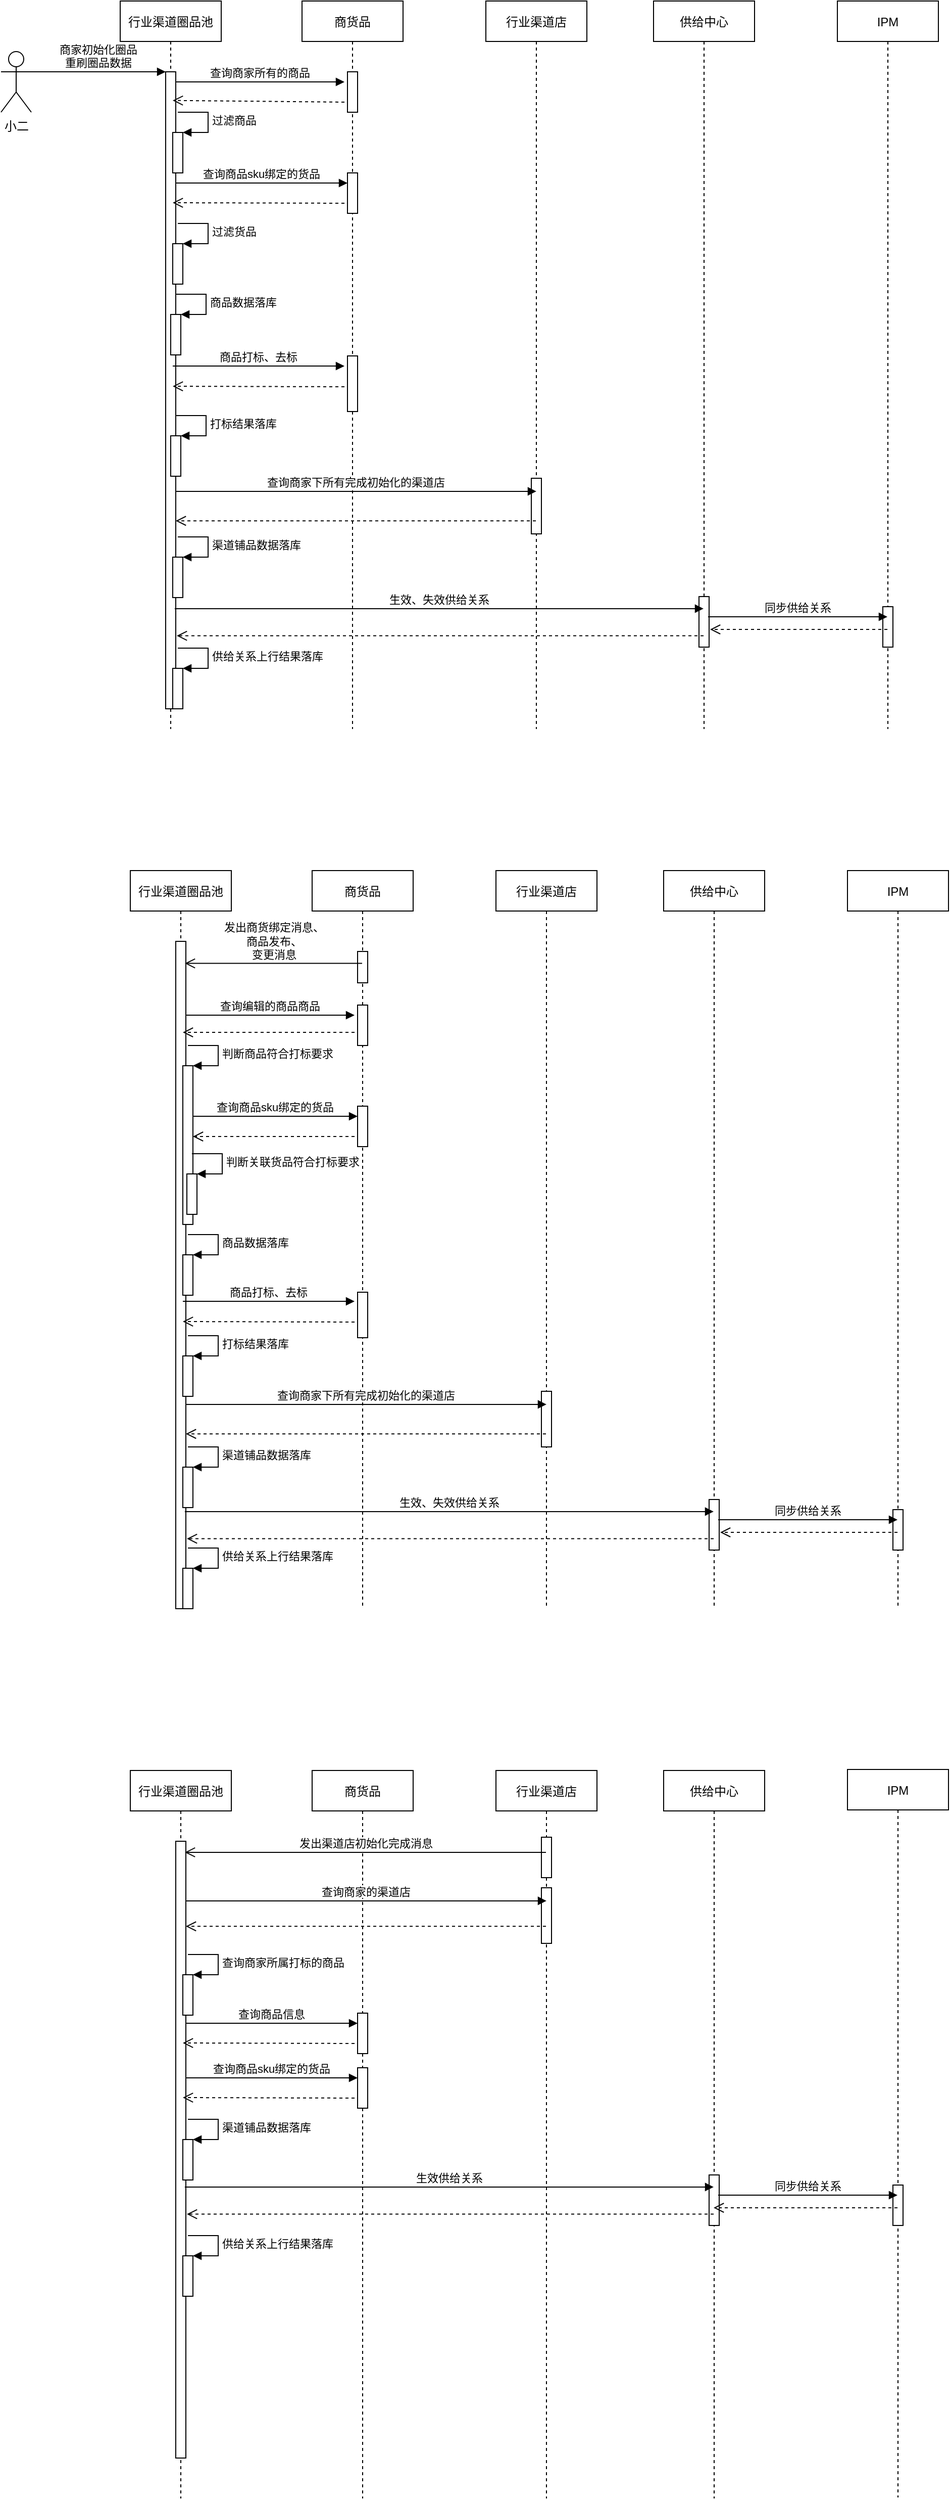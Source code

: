 <mxfile version="20.5.3" type="github">
  <diagram id="kgpKYQtTHZ0yAKxKKP6v" name="Page-1">
    <mxGraphModel dx="1298" dy="826" grid="1" gridSize="10" guides="1" tooltips="1" connect="1" arrows="1" fold="1" page="1" pageScale="1" pageWidth="3300" pageHeight="4681" math="0" shadow="0">
      <root>
        <mxCell id="0" />
        <mxCell id="1" parent="0" />
        <mxCell id="3nuBFxr9cyL0pnOWT2aG-1" value="行业渠道圈品池" style="shape=umlLifeline;perimeter=lifelinePerimeter;container=1;collapsible=0;recursiveResize=0;rounded=0;shadow=0;strokeWidth=1;" parent="1" vertex="1">
          <mxGeometry x="188" y="80" width="100" height="720" as="geometry" />
        </mxCell>
        <mxCell id="3nuBFxr9cyL0pnOWT2aG-2" value="" style="points=[];perimeter=orthogonalPerimeter;rounded=0;shadow=0;strokeWidth=1;" parent="3nuBFxr9cyL0pnOWT2aG-1" vertex="1">
          <mxGeometry x="45" y="70" width="10" height="630" as="geometry" />
        </mxCell>
        <mxCell id="i1a7ub9hRIe4BxzvPpTs-12" value="" style="html=1;points=[];perimeter=orthogonalPerimeter;" vertex="1" parent="3nuBFxr9cyL0pnOWT2aG-1">
          <mxGeometry x="52" y="130" width="10" height="40" as="geometry" />
        </mxCell>
        <mxCell id="i1a7ub9hRIe4BxzvPpTs-13" value="过滤商品" style="edgeStyle=orthogonalEdgeStyle;html=1;align=left;spacingLeft=2;endArrow=block;rounded=0;entryX=1;entryY=0;" edge="1" target="i1a7ub9hRIe4BxzvPpTs-12" parent="3nuBFxr9cyL0pnOWT2aG-1">
          <mxGeometry relative="1" as="geometry">
            <mxPoint x="57" y="110" as="sourcePoint" />
            <Array as="points">
              <mxPoint x="87" y="110" />
            </Array>
          </mxGeometry>
        </mxCell>
        <mxCell id="i1a7ub9hRIe4BxzvPpTs-14" value="" style="html=1;points=[];perimeter=orthogonalPerimeter;" vertex="1" parent="3nuBFxr9cyL0pnOWT2aG-1">
          <mxGeometry x="52" y="240" width="10" height="40" as="geometry" />
        </mxCell>
        <mxCell id="i1a7ub9hRIe4BxzvPpTs-15" value="过滤货品" style="edgeStyle=orthogonalEdgeStyle;html=1;align=left;spacingLeft=2;endArrow=block;rounded=0;entryX=1;entryY=0;" edge="1" parent="3nuBFxr9cyL0pnOWT2aG-1" target="i1a7ub9hRIe4BxzvPpTs-14">
          <mxGeometry relative="1" as="geometry">
            <mxPoint x="57" y="220" as="sourcePoint" />
            <Array as="points">
              <mxPoint x="87" y="220" />
            </Array>
          </mxGeometry>
        </mxCell>
        <mxCell id="i1a7ub9hRIe4BxzvPpTs-130" value="" style="html=1;points=[];perimeter=orthogonalPerimeter;" vertex="1" parent="3nuBFxr9cyL0pnOWT2aG-1">
          <mxGeometry x="50" y="310" width="10" height="40" as="geometry" />
        </mxCell>
        <mxCell id="i1a7ub9hRIe4BxzvPpTs-131" value="商品数据落库" style="edgeStyle=orthogonalEdgeStyle;html=1;align=left;spacingLeft=2;endArrow=block;rounded=0;entryX=1;entryY=0;" edge="1" parent="3nuBFxr9cyL0pnOWT2aG-1" target="i1a7ub9hRIe4BxzvPpTs-130">
          <mxGeometry relative="1" as="geometry">
            <mxPoint x="55" y="290" as="sourcePoint" />
            <Array as="points">
              <mxPoint x="85" y="290" />
            </Array>
          </mxGeometry>
        </mxCell>
        <mxCell id="i1a7ub9hRIe4BxzvPpTs-132" value="" style="html=1;points=[];perimeter=orthogonalPerimeter;" vertex="1" parent="3nuBFxr9cyL0pnOWT2aG-1">
          <mxGeometry x="50" y="430" width="10" height="40" as="geometry" />
        </mxCell>
        <mxCell id="i1a7ub9hRIe4BxzvPpTs-133" value="打标结果落库" style="edgeStyle=orthogonalEdgeStyle;html=1;align=left;spacingLeft=2;endArrow=block;rounded=0;entryX=1;entryY=0;" edge="1" parent="3nuBFxr9cyL0pnOWT2aG-1" target="i1a7ub9hRIe4BxzvPpTs-132">
          <mxGeometry relative="1" as="geometry">
            <mxPoint x="55" y="410" as="sourcePoint" />
            <Array as="points">
              <mxPoint x="85" y="410" />
            </Array>
          </mxGeometry>
        </mxCell>
        <mxCell id="i1a7ub9hRIe4BxzvPpTs-135" value="" style="html=1;points=[];perimeter=orthogonalPerimeter;" vertex="1" parent="3nuBFxr9cyL0pnOWT2aG-1">
          <mxGeometry x="52" y="550" width="10" height="40" as="geometry" />
        </mxCell>
        <mxCell id="i1a7ub9hRIe4BxzvPpTs-136" value="渠道铺品数据落库" style="edgeStyle=orthogonalEdgeStyle;html=1;align=left;spacingLeft=2;endArrow=block;rounded=0;entryX=1;entryY=0;" edge="1" parent="3nuBFxr9cyL0pnOWT2aG-1" target="i1a7ub9hRIe4BxzvPpTs-135">
          <mxGeometry relative="1" as="geometry">
            <mxPoint x="57" y="530" as="sourcePoint" />
            <Array as="points">
              <mxPoint x="87" y="530" />
            </Array>
          </mxGeometry>
        </mxCell>
        <mxCell id="i1a7ub9hRIe4BxzvPpTs-137" value="" style="html=1;points=[];perimeter=orthogonalPerimeter;" vertex="1" parent="3nuBFxr9cyL0pnOWT2aG-1">
          <mxGeometry x="52" y="660" width="10" height="40" as="geometry" />
        </mxCell>
        <mxCell id="i1a7ub9hRIe4BxzvPpTs-138" value="供给关系上行结果落库" style="edgeStyle=orthogonalEdgeStyle;html=1;align=left;spacingLeft=2;endArrow=block;rounded=0;entryX=1;entryY=0;" edge="1" parent="3nuBFxr9cyL0pnOWT2aG-1" target="i1a7ub9hRIe4BxzvPpTs-137">
          <mxGeometry relative="1" as="geometry">
            <mxPoint x="57" y="640" as="sourcePoint" />
            <Array as="points">
              <mxPoint x="87" y="640" />
            </Array>
          </mxGeometry>
        </mxCell>
        <mxCell id="3nuBFxr9cyL0pnOWT2aG-5" value="商货品" style="shape=umlLifeline;perimeter=lifelinePerimeter;container=1;collapsible=0;recursiveResize=0;rounded=0;shadow=0;strokeWidth=1;" parent="1" vertex="1">
          <mxGeometry x="368" y="80" width="100" height="720" as="geometry" />
        </mxCell>
        <mxCell id="3nuBFxr9cyL0pnOWT2aG-6" value="" style="points=[];perimeter=orthogonalPerimeter;rounded=0;shadow=0;strokeWidth=1;" parent="3nuBFxr9cyL0pnOWT2aG-5" vertex="1">
          <mxGeometry x="45" y="70" width="10" height="40" as="geometry" />
        </mxCell>
        <mxCell id="i1a7ub9hRIe4BxzvPpTs-10" value="查询商品sku绑定的货品" style="verticalAlign=bottom;endArrow=block;entryX=0;entryY=0;shadow=0;strokeWidth=1;" edge="1" parent="3nuBFxr9cyL0pnOWT2aG-5">
          <mxGeometry relative="1" as="geometry">
            <mxPoint x="-125" y="180.0" as="sourcePoint" />
            <mxPoint x="45" y="180.0" as="targetPoint" />
          </mxGeometry>
        </mxCell>
        <mxCell id="i1a7ub9hRIe4BxzvPpTs-20" value="" style="points=[];perimeter=orthogonalPerimeter;rounded=0;shadow=0;strokeWidth=1;" vertex="1" parent="3nuBFxr9cyL0pnOWT2aG-5">
          <mxGeometry x="45" y="351" width="10" height="55" as="geometry" />
        </mxCell>
        <mxCell id="i1a7ub9hRIe4BxzvPpTs-21" value="" style="points=[];perimeter=orthogonalPerimeter;rounded=0;shadow=0;strokeWidth=1;" vertex="1" parent="3nuBFxr9cyL0pnOWT2aG-5">
          <mxGeometry x="45" y="170" width="10" height="40" as="geometry" />
        </mxCell>
        <mxCell id="3nuBFxr9cyL0pnOWT2aG-7" value="" style="verticalAlign=bottom;endArrow=open;dashed=1;endSize=8;shadow=0;strokeWidth=1;entryX=0.7;entryY=0.045;entryDx=0;entryDy=0;entryPerimeter=0;" parent="1" target="3nuBFxr9cyL0pnOWT2aG-2" edge="1">
          <mxGeometry relative="1" as="geometry">
            <mxPoint x="250" y="180" as="targetPoint" />
            <mxPoint x="410" y="180" as="sourcePoint" />
          </mxGeometry>
        </mxCell>
        <mxCell id="3nuBFxr9cyL0pnOWT2aG-8" value="查询商家所有的商品" style="verticalAlign=bottom;endArrow=block;shadow=0;strokeWidth=1;" parent="1" source="3nuBFxr9cyL0pnOWT2aG-2" edge="1">
          <mxGeometry relative="1" as="geometry">
            <mxPoint x="343" y="160" as="sourcePoint" />
            <mxPoint x="410" y="160" as="targetPoint" />
          </mxGeometry>
        </mxCell>
        <mxCell id="i1a7ub9hRIe4BxzvPpTs-1" value="供给中心" style="shape=umlLifeline;perimeter=lifelinePerimeter;container=1;collapsible=0;recursiveResize=0;rounded=0;shadow=0;strokeWidth=1;" vertex="1" parent="1">
          <mxGeometry x="716" y="80" width="100" height="720" as="geometry" />
        </mxCell>
        <mxCell id="i1a7ub9hRIe4BxzvPpTs-2" value="" style="points=[];perimeter=orthogonalPerimeter;rounded=0;shadow=0;strokeWidth=1;" vertex="1" parent="i1a7ub9hRIe4BxzvPpTs-1">
          <mxGeometry x="45" y="589" width="10" height="50" as="geometry" />
        </mxCell>
        <mxCell id="i1a7ub9hRIe4BxzvPpTs-3" value="IPM" style="shape=umlLifeline;perimeter=lifelinePerimeter;container=1;collapsible=0;recursiveResize=0;rounded=0;shadow=0;strokeWidth=1;" vertex="1" parent="1">
          <mxGeometry x="898" y="80" width="100" height="720" as="geometry" />
        </mxCell>
        <mxCell id="i1a7ub9hRIe4BxzvPpTs-4" value="" style="points=[];perimeter=orthogonalPerimeter;rounded=0;shadow=0;strokeWidth=1;" vertex="1" parent="i1a7ub9hRIe4BxzvPpTs-3">
          <mxGeometry x="45" y="599" width="10" height="40" as="geometry" />
        </mxCell>
        <mxCell id="i1a7ub9hRIe4BxzvPpTs-5" value="小二" style="shape=umlActor;verticalLabelPosition=bottom;verticalAlign=top;html=1;" vertex="1" parent="1">
          <mxGeometry x="70" y="130" width="30" height="60" as="geometry" />
        </mxCell>
        <mxCell id="3nuBFxr9cyL0pnOWT2aG-3" value="商家初始化圈品&#xa;重刷圈品数据" style="verticalAlign=bottom;startArrow=none;endArrow=block;startSize=8;shadow=0;strokeWidth=1;exitX=1;exitY=0.333;exitDx=0;exitDy=0;exitPerimeter=0;startFill=0;" parent="1" target="3nuBFxr9cyL0pnOWT2aG-2" edge="1" source="i1a7ub9hRIe4BxzvPpTs-5">
          <mxGeometry relative="1" as="geometry">
            <mxPoint x="173" y="150" as="sourcePoint" />
          </mxGeometry>
        </mxCell>
        <mxCell id="i1a7ub9hRIe4BxzvPpTs-11" value="" style="verticalAlign=bottom;endArrow=open;dashed=1;endSize=8;shadow=0;strokeWidth=1;entryX=1;entryY=0.147;entryDx=0;entryDy=0;entryPerimeter=0;" edge="1" parent="1">
          <mxGeometry relative="1" as="geometry">
            <mxPoint x="240" y="279.5" as="targetPoint" />
            <mxPoint x="410" y="280" as="sourcePoint" />
          </mxGeometry>
        </mxCell>
        <mxCell id="i1a7ub9hRIe4BxzvPpTs-16" value="行业渠道店" style="shape=umlLifeline;perimeter=lifelinePerimeter;container=1;collapsible=0;recursiveResize=0;rounded=0;shadow=0;strokeWidth=1;" vertex="1" parent="1">
          <mxGeometry x="550" y="80" width="100" height="720" as="geometry" />
        </mxCell>
        <mxCell id="i1a7ub9hRIe4BxzvPpTs-17" value="" style="points=[];perimeter=orthogonalPerimeter;rounded=0;shadow=0;strokeWidth=1;" vertex="1" parent="i1a7ub9hRIe4BxzvPpTs-16">
          <mxGeometry x="45" y="472" width="10" height="55" as="geometry" />
        </mxCell>
        <mxCell id="i1a7ub9hRIe4BxzvPpTs-18" value="查询商家下所有完成初始化的渠道店" style="verticalAlign=bottom;endArrow=block;shadow=0;strokeWidth=1;entryX=0.5;entryY=0.236;entryDx=0;entryDy=0;entryPerimeter=0;" edge="1" parent="1" target="i1a7ub9hRIe4BxzvPpTs-17">
          <mxGeometry relative="1" as="geometry">
            <mxPoint x="243" y="565" as="sourcePoint" />
            <mxPoint x="590" y="565" as="targetPoint" />
          </mxGeometry>
        </mxCell>
        <mxCell id="i1a7ub9hRIe4BxzvPpTs-19" value="" style="verticalAlign=bottom;endArrow=open;dashed=1;endSize=8;shadow=0;strokeWidth=1;entryX=1;entryY=0.533;entryDx=0;entryDy=0;entryPerimeter=0;" edge="1" parent="1">
          <mxGeometry relative="1" as="geometry">
            <mxPoint x="243" y="594.13" as="targetPoint" />
            <mxPoint x="599.5" y="594.13" as="sourcePoint" />
          </mxGeometry>
        </mxCell>
        <mxCell id="i1a7ub9hRIe4BxzvPpTs-22" value="商品打标、去标" style="verticalAlign=bottom;endArrow=block;shadow=0;strokeWidth=1;" edge="1" parent="1">
          <mxGeometry relative="1" as="geometry">
            <mxPoint x="240" y="441" as="sourcePoint" />
            <mxPoint x="410" y="441" as="targetPoint" />
          </mxGeometry>
        </mxCell>
        <mxCell id="i1a7ub9hRIe4BxzvPpTs-23" value="" style="verticalAlign=bottom;endArrow=open;dashed=1;endSize=8;shadow=0;strokeWidth=1;entryX=1;entryY=0.147;entryDx=0;entryDy=0;entryPerimeter=0;" edge="1" parent="1">
          <mxGeometry relative="1" as="geometry">
            <mxPoint x="240" y="461" as="targetPoint" />
            <mxPoint x="410" y="461.5" as="sourcePoint" />
          </mxGeometry>
        </mxCell>
        <mxCell id="i1a7ub9hRIe4BxzvPpTs-24" value="生效、失效供给关系" style="verticalAlign=bottom;endArrow=block;shadow=0;strokeWidth=1;exitX=0.9;exitY=0.636;exitDx=0;exitDy=0;exitPerimeter=0;" edge="1" parent="1">
          <mxGeometry relative="1" as="geometry">
            <mxPoint x="242" y="680.96" as="sourcePoint" />
            <mxPoint x="765.5" y="680.96" as="targetPoint" />
          </mxGeometry>
        </mxCell>
        <mxCell id="i1a7ub9hRIe4BxzvPpTs-26" value="" style="verticalAlign=bottom;endArrow=open;dashed=1;endSize=8;shadow=0;strokeWidth=1;entryX=1.1;entryY=0.68;entryDx=0;entryDy=0;entryPerimeter=0;" edge="1" parent="1">
          <mxGeometry relative="1" as="geometry">
            <mxPoint x="244" y="707.8" as="targetPoint" />
            <mxPoint x="765.5" y="707.8" as="sourcePoint" />
          </mxGeometry>
        </mxCell>
        <mxCell id="i1a7ub9hRIe4BxzvPpTs-27" value="同步供给关系" style="verticalAlign=bottom;endArrow=block;shadow=0;strokeWidth=1;" edge="1" parent="1">
          <mxGeometry relative="1" as="geometry">
            <mxPoint x="770" y="689" as="sourcePoint" />
            <mxPoint x="947.5" y="689" as="targetPoint" />
          </mxGeometry>
        </mxCell>
        <mxCell id="i1a7ub9hRIe4BxzvPpTs-28" value="" style="verticalAlign=bottom;endArrow=open;dashed=1;endSize=8;shadow=0;strokeWidth=1;entryX=1.1;entryY=0.77;entryDx=0;entryDy=0;entryPerimeter=0;" edge="1" parent="1">
          <mxGeometry relative="1" as="geometry">
            <mxPoint x="772" y="701.5" as="targetPoint" />
            <mxPoint x="947.5" y="701.5" as="sourcePoint" />
          </mxGeometry>
        </mxCell>
        <mxCell id="i1a7ub9hRIe4BxzvPpTs-31" value="行业渠道圈品池" style="shape=umlLifeline;perimeter=lifelinePerimeter;container=1;collapsible=0;recursiveResize=0;rounded=0;shadow=0;strokeWidth=1;" vertex="1" parent="1">
          <mxGeometry x="198" y="940" width="100" height="730" as="geometry" />
        </mxCell>
        <mxCell id="i1a7ub9hRIe4BxzvPpTs-32" value="" style="points=[];perimeter=orthogonalPerimeter;rounded=0;shadow=0;strokeWidth=1;" vertex="1" parent="i1a7ub9hRIe4BxzvPpTs-31">
          <mxGeometry x="45" y="70" width="10" height="660" as="geometry" />
        </mxCell>
        <mxCell id="i1a7ub9hRIe4BxzvPpTs-33" value="" style="html=1;points=[];perimeter=orthogonalPerimeter;" vertex="1" parent="i1a7ub9hRIe4BxzvPpTs-31">
          <mxGeometry x="52" y="193" width="10" height="157" as="geometry" />
        </mxCell>
        <mxCell id="i1a7ub9hRIe4BxzvPpTs-34" value="判断商品符合打标要求" style="edgeStyle=orthogonalEdgeStyle;html=1;align=left;spacingLeft=2;endArrow=block;rounded=0;entryX=1;entryY=0;" edge="1" parent="i1a7ub9hRIe4BxzvPpTs-31" target="i1a7ub9hRIe4BxzvPpTs-33">
          <mxGeometry relative="1" as="geometry">
            <mxPoint x="57" y="173" as="sourcePoint" />
            <Array as="points">
              <mxPoint x="87" y="173" />
            </Array>
          </mxGeometry>
        </mxCell>
        <mxCell id="i1a7ub9hRIe4BxzvPpTs-139" value="" style="html=1;points=[];perimeter=orthogonalPerimeter;" vertex="1" parent="i1a7ub9hRIe4BxzvPpTs-31">
          <mxGeometry x="56" y="300" width="10" height="40" as="geometry" />
        </mxCell>
        <mxCell id="i1a7ub9hRIe4BxzvPpTs-140" value="判断关联货品符合打标要求" style="edgeStyle=orthogonalEdgeStyle;html=1;align=left;spacingLeft=2;endArrow=block;rounded=0;entryX=1;entryY=0;" edge="1" target="i1a7ub9hRIe4BxzvPpTs-139" parent="i1a7ub9hRIe4BxzvPpTs-31">
          <mxGeometry relative="1" as="geometry">
            <mxPoint x="61" y="280" as="sourcePoint" />
            <Array as="points">
              <mxPoint x="91" y="280" />
            </Array>
          </mxGeometry>
        </mxCell>
        <mxCell id="i1a7ub9hRIe4BxzvPpTs-143" value="" style="html=1;points=[];perimeter=orthogonalPerimeter;" vertex="1" parent="i1a7ub9hRIe4BxzvPpTs-31">
          <mxGeometry x="52" y="480" width="10" height="40" as="geometry" />
        </mxCell>
        <mxCell id="i1a7ub9hRIe4BxzvPpTs-144" value="打标结果落库" style="edgeStyle=orthogonalEdgeStyle;html=1;align=left;spacingLeft=2;endArrow=block;rounded=0;entryX=1;entryY=0;" edge="1" parent="i1a7ub9hRIe4BxzvPpTs-31" target="i1a7ub9hRIe4BxzvPpTs-143">
          <mxGeometry relative="1" as="geometry">
            <mxPoint x="57" y="460" as="sourcePoint" />
            <Array as="points">
              <mxPoint x="87" y="460" />
            </Array>
          </mxGeometry>
        </mxCell>
        <mxCell id="i1a7ub9hRIe4BxzvPpTs-145" value="" style="html=1;points=[];perimeter=orthogonalPerimeter;" vertex="1" parent="i1a7ub9hRIe4BxzvPpTs-31">
          <mxGeometry x="52" y="590" width="10" height="40" as="geometry" />
        </mxCell>
        <mxCell id="i1a7ub9hRIe4BxzvPpTs-146" value="渠道铺品数据落库" style="edgeStyle=orthogonalEdgeStyle;html=1;align=left;spacingLeft=2;endArrow=block;rounded=0;entryX=1;entryY=0;" edge="1" parent="i1a7ub9hRIe4BxzvPpTs-31" target="i1a7ub9hRIe4BxzvPpTs-145">
          <mxGeometry relative="1" as="geometry">
            <mxPoint x="57" y="570" as="sourcePoint" />
            <Array as="points">
              <mxPoint x="87" y="570" />
            </Array>
          </mxGeometry>
        </mxCell>
        <mxCell id="i1a7ub9hRIe4BxzvPpTs-147" value="" style="html=1;points=[];perimeter=orthogonalPerimeter;" vertex="1" parent="i1a7ub9hRIe4BxzvPpTs-31">
          <mxGeometry x="52" y="690" width="10" height="40" as="geometry" />
        </mxCell>
        <mxCell id="i1a7ub9hRIe4BxzvPpTs-148" value="供给关系上行结果落库" style="edgeStyle=orthogonalEdgeStyle;html=1;align=left;spacingLeft=2;endArrow=block;rounded=0;entryX=1;entryY=0;" edge="1" parent="i1a7ub9hRIe4BxzvPpTs-31" target="i1a7ub9hRIe4BxzvPpTs-147">
          <mxGeometry relative="1" as="geometry">
            <mxPoint x="57" y="670" as="sourcePoint" />
            <Array as="points">
              <mxPoint x="87" y="670" />
            </Array>
          </mxGeometry>
        </mxCell>
        <mxCell id="i1a7ub9hRIe4BxzvPpTs-37" value="商货品" style="shape=umlLifeline;perimeter=lifelinePerimeter;container=1;collapsible=0;recursiveResize=0;rounded=0;shadow=0;strokeWidth=1;" vertex="1" parent="1">
          <mxGeometry x="378" y="940" width="100" height="730" as="geometry" />
        </mxCell>
        <mxCell id="i1a7ub9hRIe4BxzvPpTs-38" value="" style="points=[];perimeter=orthogonalPerimeter;rounded=0;shadow=0;strokeWidth=1;" vertex="1" parent="i1a7ub9hRIe4BxzvPpTs-37">
          <mxGeometry x="45" y="133" width="10" height="40" as="geometry" />
        </mxCell>
        <mxCell id="i1a7ub9hRIe4BxzvPpTs-39" value="查询商品sku绑定的货品" style="verticalAlign=bottom;endArrow=block;entryX=0;entryY=0;shadow=0;strokeWidth=1;" edge="1" parent="i1a7ub9hRIe4BxzvPpTs-37">
          <mxGeometry relative="1" as="geometry">
            <mxPoint x="-118" y="243" as="sourcePoint" />
            <mxPoint x="45" y="243.0" as="targetPoint" />
          </mxGeometry>
        </mxCell>
        <mxCell id="i1a7ub9hRIe4BxzvPpTs-40" value="" style="points=[];perimeter=orthogonalPerimeter;rounded=0;shadow=0;strokeWidth=1;" vertex="1" parent="i1a7ub9hRIe4BxzvPpTs-37">
          <mxGeometry x="45" y="417" width="10" height="45" as="geometry" />
        </mxCell>
        <mxCell id="i1a7ub9hRIe4BxzvPpTs-41" value="" style="points=[];perimeter=orthogonalPerimeter;rounded=0;shadow=0;strokeWidth=1;" vertex="1" parent="i1a7ub9hRIe4BxzvPpTs-37">
          <mxGeometry x="45" y="233" width="10" height="40" as="geometry" />
        </mxCell>
        <mxCell id="i1a7ub9hRIe4BxzvPpTs-61" value="" style="points=[];perimeter=orthogonalPerimeter;rounded=0;shadow=0;strokeWidth=1;" vertex="1" parent="i1a7ub9hRIe4BxzvPpTs-37">
          <mxGeometry x="45" y="80" width="10" height="31" as="geometry" />
        </mxCell>
        <mxCell id="i1a7ub9hRIe4BxzvPpTs-42" value="" style="verticalAlign=bottom;endArrow=open;dashed=1;endSize=8;shadow=0;strokeWidth=1;" edge="1" parent="1">
          <mxGeometry relative="1" as="geometry">
            <mxPoint x="250" y="1100" as="targetPoint" />
            <mxPoint x="420" y="1100" as="sourcePoint" />
          </mxGeometry>
        </mxCell>
        <mxCell id="i1a7ub9hRIe4BxzvPpTs-43" value="查询编辑的商品商品" style="verticalAlign=bottom;endArrow=block;shadow=0;strokeWidth=1;" edge="1" parent="1">
          <mxGeometry relative="1" as="geometry">
            <mxPoint x="253" y="1083" as="sourcePoint" />
            <mxPoint x="420" y="1083" as="targetPoint" />
          </mxGeometry>
        </mxCell>
        <mxCell id="i1a7ub9hRIe4BxzvPpTs-44" value="供给中心" style="shape=umlLifeline;perimeter=lifelinePerimeter;container=1;collapsible=0;recursiveResize=0;rounded=0;shadow=0;strokeWidth=1;" vertex="1" parent="1">
          <mxGeometry x="726" y="940" width="100" height="730" as="geometry" />
        </mxCell>
        <mxCell id="i1a7ub9hRIe4BxzvPpTs-45" value="" style="points=[];perimeter=orthogonalPerimeter;rounded=0;shadow=0;strokeWidth=1;" vertex="1" parent="i1a7ub9hRIe4BxzvPpTs-44">
          <mxGeometry x="45" y="622" width="10" height="50" as="geometry" />
        </mxCell>
        <mxCell id="i1a7ub9hRIe4BxzvPpTs-46" value="IPM" style="shape=umlLifeline;perimeter=lifelinePerimeter;container=1;collapsible=0;recursiveResize=0;rounded=0;shadow=0;strokeWidth=1;" vertex="1" parent="1">
          <mxGeometry x="908" y="940" width="100" height="730" as="geometry" />
        </mxCell>
        <mxCell id="i1a7ub9hRIe4BxzvPpTs-47" value="" style="points=[];perimeter=orthogonalPerimeter;rounded=0;shadow=0;strokeWidth=1;" vertex="1" parent="i1a7ub9hRIe4BxzvPpTs-46">
          <mxGeometry x="45" y="632" width="10" height="40" as="geometry" />
        </mxCell>
        <mxCell id="i1a7ub9hRIe4BxzvPpTs-50" value="" style="verticalAlign=bottom;endArrow=open;dashed=1;endSize=8;shadow=0;strokeWidth=1;" edge="1" parent="1">
          <mxGeometry relative="1" as="geometry">
            <mxPoint x="260" y="1203" as="targetPoint" />
            <mxPoint x="420" y="1203" as="sourcePoint" />
          </mxGeometry>
        </mxCell>
        <mxCell id="i1a7ub9hRIe4BxzvPpTs-51" value="行业渠道店" style="shape=umlLifeline;perimeter=lifelinePerimeter;container=1;collapsible=0;recursiveResize=0;rounded=0;shadow=0;strokeWidth=1;" vertex="1" parent="1">
          <mxGeometry x="560" y="940" width="100" height="730" as="geometry" />
        </mxCell>
        <mxCell id="i1a7ub9hRIe4BxzvPpTs-52" value="" style="points=[];perimeter=orthogonalPerimeter;rounded=0;shadow=0;strokeWidth=1;" vertex="1" parent="i1a7ub9hRIe4BxzvPpTs-51">
          <mxGeometry x="45" y="515" width="10" height="55" as="geometry" />
        </mxCell>
        <mxCell id="i1a7ub9hRIe4BxzvPpTs-53" value="查询商家下所有完成初始化的渠道店" style="verticalAlign=bottom;endArrow=block;shadow=0;strokeWidth=1;entryX=0.5;entryY=0.236;entryDx=0;entryDy=0;entryPerimeter=0;" edge="1" parent="1" target="i1a7ub9hRIe4BxzvPpTs-52">
          <mxGeometry relative="1" as="geometry">
            <mxPoint x="253" y="1468" as="sourcePoint" />
            <mxPoint x="600" y="1468" as="targetPoint" />
          </mxGeometry>
        </mxCell>
        <mxCell id="i1a7ub9hRIe4BxzvPpTs-54" value="" style="verticalAlign=bottom;endArrow=open;dashed=1;endSize=8;shadow=0;strokeWidth=1;entryX=1;entryY=0.533;entryDx=0;entryDy=0;entryPerimeter=0;" edge="1" parent="1">
          <mxGeometry relative="1" as="geometry">
            <mxPoint x="253" y="1497.13" as="targetPoint" />
            <mxPoint x="609.5" y="1497.13" as="sourcePoint" />
          </mxGeometry>
        </mxCell>
        <mxCell id="i1a7ub9hRIe4BxzvPpTs-55" value="商品打标、去标" style="verticalAlign=bottom;endArrow=block;shadow=0;strokeWidth=1;" edge="1" parent="1">
          <mxGeometry relative="1" as="geometry">
            <mxPoint x="250" y="1366" as="sourcePoint" />
            <mxPoint x="420" y="1366" as="targetPoint" />
          </mxGeometry>
        </mxCell>
        <mxCell id="i1a7ub9hRIe4BxzvPpTs-56" value="" style="verticalAlign=bottom;endArrow=open;dashed=1;endSize=8;shadow=0;strokeWidth=1;entryX=1;entryY=0.147;entryDx=0;entryDy=0;entryPerimeter=0;" edge="1" parent="1">
          <mxGeometry relative="1" as="geometry">
            <mxPoint x="250" y="1386" as="targetPoint" />
            <mxPoint x="420" y="1386.5" as="sourcePoint" />
          </mxGeometry>
        </mxCell>
        <mxCell id="i1a7ub9hRIe4BxzvPpTs-57" value="生效、失效供给关系" style="verticalAlign=bottom;endArrow=block;shadow=0;strokeWidth=1;exitX=0.9;exitY=0.636;exitDx=0;exitDy=0;exitPerimeter=0;" edge="1" parent="1">
          <mxGeometry relative="1" as="geometry">
            <mxPoint x="252" y="1573.96" as="sourcePoint" />
            <mxPoint x="775.5" y="1573.96" as="targetPoint" />
          </mxGeometry>
        </mxCell>
        <mxCell id="i1a7ub9hRIe4BxzvPpTs-58" value="" style="verticalAlign=bottom;endArrow=open;dashed=1;endSize=8;shadow=0;strokeWidth=1;entryX=1.1;entryY=0.68;entryDx=0;entryDy=0;entryPerimeter=0;" edge="1" parent="1">
          <mxGeometry relative="1" as="geometry">
            <mxPoint x="254" y="1600.8" as="targetPoint" />
            <mxPoint x="775.5" y="1600.8" as="sourcePoint" />
          </mxGeometry>
        </mxCell>
        <mxCell id="i1a7ub9hRIe4BxzvPpTs-59" value="同步供给关系" style="verticalAlign=bottom;endArrow=block;shadow=0;strokeWidth=1;" edge="1" parent="1">
          <mxGeometry relative="1" as="geometry">
            <mxPoint x="780" y="1582" as="sourcePoint" />
            <mxPoint x="957.5" y="1582" as="targetPoint" />
          </mxGeometry>
        </mxCell>
        <mxCell id="i1a7ub9hRIe4BxzvPpTs-60" value="" style="verticalAlign=bottom;endArrow=open;dashed=1;endSize=8;shadow=0;strokeWidth=1;entryX=1.1;entryY=0.77;entryDx=0;entryDy=0;entryPerimeter=0;" edge="1" parent="1">
          <mxGeometry relative="1" as="geometry">
            <mxPoint x="782" y="1594.5" as="targetPoint" />
            <mxPoint x="957.5" y="1594.5" as="sourcePoint" />
          </mxGeometry>
        </mxCell>
        <mxCell id="i1a7ub9hRIe4BxzvPpTs-62" value="发出商货绑定消息、&lt;br&gt;商品发布、&lt;br&gt;变更消息" style="html=1;verticalAlign=bottom;startArrow=none;startFill=0;endArrow=open;startSize=6;endSize=8;rounded=0;entryX=0.9;entryY=0.033;entryDx=0;entryDy=0;entryPerimeter=0;" edge="1" parent="1" source="i1a7ub9hRIe4BxzvPpTs-37" target="i1a7ub9hRIe4BxzvPpTs-32">
          <mxGeometry width="80" relative="1" as="geometry">
            <mxPoint x="410" y="1030" as="sourcePoint" />
            <mxPoint x="330" y="1030" as="targetPoint" />
          </mxGeometry>
        </mxCell>
        <mxCell id="i1a7ub9hRIe4BxzvPpTs-93" value="行业渠道圈品池" style="shape=umlLifeline;perimeter=lifelinePerimeter;container=1;collapsible=0;recursiveResize=0;rounded=0;shadow=0;strokeWidth=1;" vertex="1" parent="1">
          <mxGeometry x="198" y="1830" width="100" height="720" as="geometry" />
        </mxCell>
        <mxCell id="i1a7ub9hRIe4BxzvPpTs-94" value="" style="points=[];perimeter=orthogonalPerimeter;rounded=0;shadow=0;strokeWidth=1;" vertex="1" parent="i1a7ub9hRIe4BxzvPpTs-93">
          <mxGeometry x="45" y="70" width="10" height="610" as="geometry" />
        </mxCell>
        <mxCell id="i1a7ub9hRIe4BxzvPpTs-95" value="" style="html=1;points=[];perimeter=orthogonalPerimeter;" vertex="1" parent="i1a7ub9hRIe4BxzvPpTs-93">
          <mxGeometry x="52" y="202" width="10" height="40" as="geometry" />
        </mxCell>
        <mxCell id="i1a7ub9hRIe4BxzvPpTs-96" value="查询商家所属打标的商品" style="edgeStyle=orthogonalEdgeStyle;html=1;align=left;spacingLeft=2;endArrow=block;rounded=0;entryX=1;entryY=0;" edge="1" parent="i1a7ub9hRIe4BxzvPpTs-93" target="i1a7ub9hRIe4BxzvPpTs-95">
          <mxGeometry relative="1" as="geometry">
            <mxPoint x="57" y="182" as="sourcePoint" />
            <Array as="points">
              <mxPoint x="87" y="182" />
            </Array>
          </mxGeometry>
        </mxCell>
        <mxCell id="i1a7ub9hRIe4BxzvPpTs-151" value="" style="html=1;points=[];perimeter=orthogonalPerimeter;" vertex="1" parent="i1a7ub9hRIe4BxzvPpTs-93">
          <mxGeometry x="52" y="365" width="10" height="40" as="geometry" />
        </mxCell>
        <mxCell id="i1a7ub9hRIe4BxzvPpTs-152" value="渠道铺品数据落库" style="edgeStyle=orthogonalEdgeStyle;html=1;align=left;spacingLeft=2;endArrow=block;rounded=0;entryX=1;entryY=0;" edge="1" parent="i1a7ub9hRIe4BxzvPpTs-93" target="i1a7ub9hRIe4BxzvPpTs-151">
          <mxGeometry relative="1" as="geometry">
            <mxPoint x="57" y="345" as="sourcePoint" />
            <Array as="points">
              <mxPoint x="87" y="345" />
            </Array>
          </mxGeometry>
        </mxCell>
        <mxCell id="i1a7ub9hRIe4BxzvPpTs-153" value="" style="html=1;points=[];perimeter=orthogonalPerimeter;" vertex="1" parent="i1a7ub9hRIe4BxzvPpTs-93">
          <mxGeometry x="52" y="480" width="10" height="40" as="geometry" />
        </mxCell>
        <mxCell id="i1a7ub9hRIe4BxzvPpTs-154" value="供给关系上行结果落库" style="edgeStyle=orthogonalEdgeStyle;html=1;align=left;spacingLeft=2;endArrow=block;rounded=0;entryX=1;entryY=0;" edge="1" parent="i1a7ub9hRIe4BxzvPpTs-93" target="i1a7ub9hRIe4BxzvPpTs-153">
          <mxGeometry relative="1" as="geometry">
            <mxPoint x="57" y="460" as="sourcePoint" />
            <Array as="points">
              <mxPoint x="87" y="460" />
            </Array>
          </mxGeometry>
        </mxCell>
        <mxCell id="i1a7ub9hRIe4BxzvPpTs-99" value="商货品" style="shape=umlLifeline;perimeter=lifelinePerimeter;container=1;collapsible=0;recursiveResize=0;rounded=0;shadow=0;strokeWidth=1;" vertex="1" parent="1">
          <mxGeometry x="378" y="1830" width="100" height="720" as="geometry" />
        </mxCell>
        <mxCell id="i1a7ub9hRIe4BxzvPpTs-101" value="查询商品sku绑定的货品" style="verticalAlign=bottom;endArrow=block;entryX=0;entryY=0;shadow=0;strokeWidth=1;" edge="1" parent="i1a7ub9hRIe4BxzvPpTs-99">
          <mxGeometry relative="1" as="geometry">
            <mxPoint x="-125" y="304.0" as="sourcePoint" />
            <mxPoint x="45" y="304.0" as="targetPoint" />
          </mxGeometry>
        </mxCell>
        <mxCell id="i1a7ub9hRIe4BxzvPpTs-103" value="" style="points=[];perimeter=orthogonalPerimeter;rounded=0;shadow=0;strokeWidth=1;" vertex="1" parent="i1a7ub9hRIe4BxzvPpTs-99">
          <mxGeometry x="45" y="294" width="10" height="40" as="geometry" />
        </mxCell>
        <mxCell id="i1a7ub9hRIe4BxzvPpTs-125" value="查询商品信息" style="verticalAlign=bottom;endArrow=block;entryX=0;entryY=0;shadow=0;strokeWidth=1;" edge="1" parent="i1a7ub9hRIe4BxzvPpTs-99">
          <mxGeometry relative="1" as="geometry">
            <mxPoint x="-125" y="250" as="sourcePoint" />
            <mxPoint x="45" y="250" as="targetPoint" />
          </mxGeometry>
        </mxCell>
        <mxCell id="i1a7ub9hRIe4BxzvPpTs-126" value="" style="points=[];perimeter=orthogonalPerimeter;rounded=0;shadow=0;strokeWidth=1;" vertex="1" parent="i1a7ub9hRIe4BxzvPpTs-99">
          <mxGeometry x="45" y="240" width="10" height="40" as="geometry" />
        </mxCell>
        <mxCell id="i1a7ub9hRIe4BxzvPpTs-127" value="" style="verticalAlign=bottom;endArrow=open;dashed=1;endSize=8;shadow=0;strokeWidth=1;entryX=1;entryY=0.147;entryDx=0;entryDy=0;entryPerimeter=0;" edge="1" parent="i1a7ub9hRIe4BxzvPpTs-99">
          <mxGeometry relative="1" as="geometry">
            <mxPoint x="-128" y="269.5" as="targetPoint" />
            <mxPoint x="42" y="270" as="sourcePoint" />
          </mxGeometry>
        </mxCell>
        <mxCell id="i1a7ub9hRIe4BxzvPpTs-107" value="供给中心" style="shape=umlLifeline;perimeter=lifelinePerimeter;container=1;collapsible=0;recursiveResize=0;rounded=0;shadow=0;strokeWidth=1;" vertex="1" parent="1">
          <mxGeometry x="726" y="1830" width="100" height="720" as="geometry" />
        </mxCell>
        <mxCell id="i1a7ub9hRIe4BxzvPpTs-108" value="" style="points=[];perimeter=orthogonalPerimeter;rounded=0;shadow=0;strokeWidth=1;" vertex="1" parent="i1a7ub9hRIe4BxzvPpTs-107">
          <mxGeometry x="45" y="400" width="10" height="50" as="geometry" />
        </mxCell>
        <mxCell id="i1a7ub9hRIe4BxzvPpTs-109" value="IPM" style="shape=umlLifeline;perimeter=lifelinePerimeter;container=1;collapsible=0;recursiveResize=0;rounded=0;shadow=0;strokeWidth=1;" vertex="1" parent="1">
          <mxGeometry x="908" y="1829" width="100" height="720" as="geometry" />
        </mxCell>
        <mxCell id="i1a7ub9hRIe4BxzvPpTs-110" value="" style="points=[];perimeter=orthogonalPerimeter;rounded=0;shadow=0;strokeWidth=1;" vertex="1" parent="i1a7ub9hRIe4BxzvPpTs-109">
          <mxGeometry x="45" y="411" width="10" height="40" as="geometry" />
        </mxCell>
        <mxCell id="i1a7ub9hRIe4BxzvPpTs-111" value="" style="verticalAlign=bottom;endArrow=open;dashed=1;endSize=8;shadow=0;strokeWidth=1;entryX=1;entryY=0.147;entryDx=0;entryDy=0;entryPerimeter=0;" edge="1" parent="1">
          <mxGeometry relative="1" as="geometry">
            <mxPoint x="250" y="2153.5" as="targetPoint" />
            <mxPoint x="420" y="2154" as="sourcePoint" />
          </mxGeometry>
        </mxCell>
        <mxCell id="i1a7ub9hRIe4BxzvPpTs-112" value="行业渠道店" style="shape=umlLifeline;perimeter=lifelinePerimeter;container=1;collapsible=0;recursiveResize=0;rounded=0;shadow=0;strokeWidth=1;" vertex="1" parent="1">
          <mxGeometry x="560" y="1830" width="100" height="720" as="geometry" />
        </mxCell>
        <mxCell id="i1a7ub9hRIe4BxzvPpTs-113" value="" style="points=[];perimeter=orthogonalPerimeter;rounded=0;shadow=0;strokeWidth=1;" vertex="1" parent="i1a7ub9hRIe4BxzvPpTs-112">
          <mxGeometry x="45" y="116" width="10" height="55" as="geometry" />
        </mxCell>
        <mxCell id="i1a7ub9hRIe4BxzvPpTs-123" value="" style="points=[];perimeter=orthogonalPerimeter;rounded=0;shadow=0;strokeWidth=1;" vertex="1" parent="i1a7ub9hRIe4BxzvPpTs-112">
          <mxGeometry x="45" y="66" width="10" height="40" as="geometry" />
        </mxCell>
        <mxCell id="i1a7ub9hRIe4BxzvPpTs-114" value="查询商家的渠道店" style="verticalAlign=bottom;endArrow=block;shadow=0;strokeWidth=1;entryX=0.5;entryY=0.236;entryDx=0;entryDy=0;entryPerimeter=0;" edge="1" parent="1" target="i1a7ub9hRIe4BxzvPpTs-113">
          <mxGeometry relative="1" as="geometry">
            <mxPoint x="253" y="1959" as="sourcePoint" />
            <mxPoint x="600" y="1959" as="targetPoint" />
          </mxGeometry>
        </mxCell>
        <mxCell id="i1a7ub9hRIe4BxzvPpTs-115" value="" style="verticalAlign=bottom;endArrow=open;dashed=1;endSize=8;shadow=0;strokeWidth=1;entryX=1;entryY=0.533;entryDx=0;entryDy=0;entryPerimeter=0;" edge="1" parent="1">
          <mxGeometry relative="1" as="geometry">
            <mxPoint x="253" y="1984.13" as="targetPoint" />
            <mxPoint x="609.5" y="1984.13" as="sourcePoint" />
          </mxGeometry>
        </mxCell>
        <mxCell id="i1a7ub9hRIe4BxzvPpTs-118" value="生效供给关系" style="verticalAlign=bottom;endArrow=block;shadow=0;strokeWidth=1;exitX=0.9;exitY=0.636;exitDx=0;exitDy=0;exitPerimeter=0;" edge="1" parent="1">
          <mxGeometry relative="1" as="geometry">
            <mxPoint x="252" y="2241.96" as="sourcePoint" />
            <mxPoint x="775.5" y="2241.96" as="targetPoint" />
          </mxGeometry>
        </mxCell>
        <mxCell id="i1a7ub9hRIe4BxzvPpTs-119" value="" style="verticalAlign=bottom;endArrow=open;dashed=1;endSize=8;shadow=0;strokeWidth=1;entryX=1.1;entryY=0.68;entryDx=0;entryDy=0;entryPerimeter=0;" edge="1" parent="1">
          <mxGeometry relative="1" as="geometry">
            <mxPoint x="254" y="2268.8" as="targetPoint" />
            <mxPoint x="775.5" y="2268.8" as="sourcePoint" />
          </mxGeometry>
        </mxCell>
        <mxCell id="i1a7ub9hRIe4BxzvPpTs-120" value="同步供给关系" style="verticalAlign=bottom;endArrow=block;shadow=0;strokeWidth=1;" edge="1" parent="1">
          <mxGeometry relative="1" as="geometry">
            <mxPoint x="780" y="2250" as="sourcePoint" />
            <mxPoint x="957.5" y="2250" as="targetPoint" />
          </mxGeometry>
        </mxCell>
        <mxCell id="i1a7ub9hRIe4BxzvPpTs-121" value="" style="verticalAlign=bottom;endArrow=open;dashed=1;endSize=8;shadow=0;strokeWidth=1;" edge="1" parent="1">
          <mxGeometry relative="1" as="geometry">
            <mxPoint x="775.5" y="2262.5" as="targetPoint" />
            <mxPoint x="957.5" y="2262.5" as="sourcePoint" />
          </mxGeometry>
        </mxCell>
        <mxCell id="i1a7ub9hRIe4BxzvPpTs-124" value="发出渠道店初始化完成消息" style="html=1;verticalAlign=bottom;startArrow=none;startFill=0;endArrow=open;startSize=6;endSize=8;rounded=0;entryX=0.9;entryY=0.018;entryDx=0;entryDy=0;entryPerimeter=0;" edge="1" parent="1" source="i1a7ub9hRIe4BxzvPpTs-112" target="i1a7ub9hRIe4BxzvPpTs-94">
          <mxGeometry width="80" relative="1" as="geometry">
            <mxPoint x="515.75" y="1910" as="sourcePoint" />
            <mxPoint x="340.25" y="1910" as="targetPoint" />
          </mxGeometry>
        </mxCell>
        <mxCell id="i1a7ub9hRIe4BxzvPpTs-141" value="" style="html=1;points=[];perimeter=orthogonalPerimeter;" vertex="1" parent="1">
          <mxGeometry x="250" y="1320" width="10" height="40" as="geometry" />
        </mxCell>
        <mxCell id="i1a7ub9hRIe4BxzvPpTs-142" value="商品数据落库" style="edgeStyle=orthogonalEdgeStyle;html=1;align=left;spacingLeft=2;endArrow=block;rounded=0;entryX=1;entryY=0;" edge="1" parent="1" target="i1a7ub9hRIe4BxzvPpTs-141">
          <mxGeometry relative="1" as="geometry">
            <mxPoint x="255" y="1300" as="sourcePoint" />
            <Array as="points">
              <mxPoint x="285" y="1300" />
            </Array>
          </mxGeometry>
        </mxCell>
      </root>
    </mxGraphModel>
  </diagram>
</mxfile>
